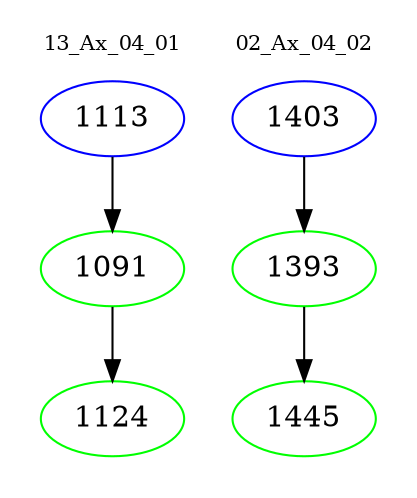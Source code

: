 digraph{
subgraph cluster_0 {
color = white
label = "13_Ax_04_01";
fontsize=10;
T0_1113 [label="1113", color="blue"]
T0_1113 -> T0_1091 [color="black"]
T0_1091 [label="1091", color="green"]
T0_1091 -> T0_1124 [color="black"]
T0_1124 [label="1124", color="green"]
}
subgraph cluster_1 {
color = white
label = "02_Ax_04_02";
fontsize=10;
T1_1403 [label="1403", color="blue"]
T1_1403 -> T1_1393 [color="black"]
T1_1393 [label="1393", color="green"]
T1_1393 -> T1_1445 [color="black"]
T1_1445 [label="1445", color="green"]
}
}
